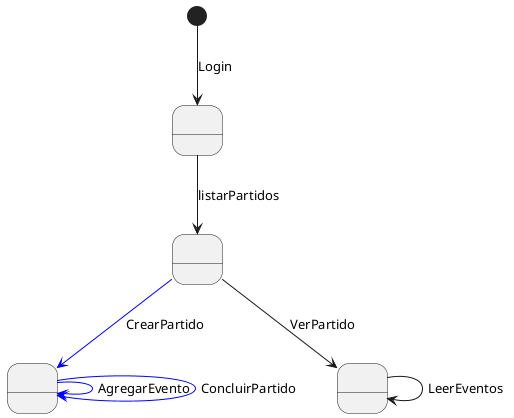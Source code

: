 @startuml Contexto football

state Login as " "
state VIEW_LIST as " "
state CREATE_MATCH as " "
state VIEW_MATCH as " "

[*] --> Login : Login
Login --> VIEW_LIST : listarPartidos
VIEW_LIST --> VIEW_MATCH : VerPartido
VIEW_MATCH --> VIEW_MATCH : LeerEventos

VIEW_LIST -[#blue]-> CREATE_MATCH : CrearPartido
CREATE_MATCH -[#blue]-> CREATE_MATCH : AgregarEvento
CREATE_MATCH -[#blue]-> CREATE_MATCH : ConcluirPartido

@enduml
